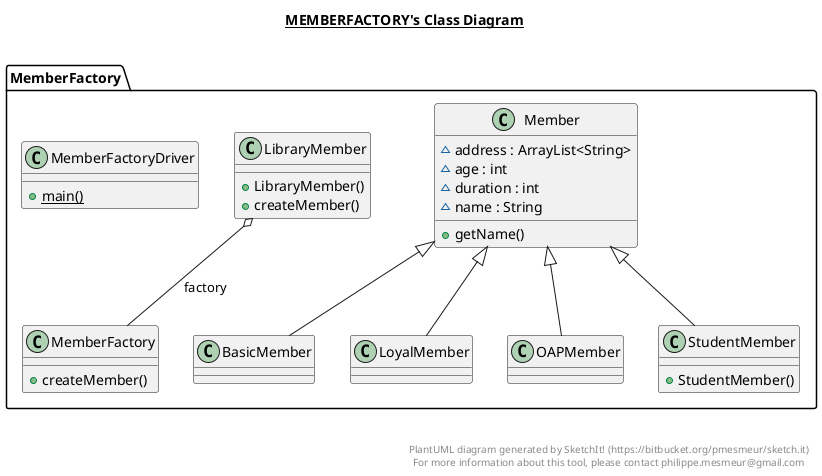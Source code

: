 @startuml

title __MEMBERFACTORY's Class Diagram__\n

  namespace MemberFactory {
    class MemberFactory.BasicMember {
    }
  }
  

  namespace MemberFactory {
    class MemberFactory.LibraryMember {
        + LibraryMember()
        + createMember()
    }
  }
  

  namespace MemberFactory {
    class MemberFactory.LoyalMember {
    }
  }
  

  namespace MemberFactory {
    class MemberFactory.Member {
        ~ address : ArrayList<String>
        ~ age : int
        ~ duration : int
        ~ name : String
        + getName()
    }
  }
  

  namespace MemberFactory {
    class MemberFactory.MemberFactory {
        + createMember()
    }
  }
  

  namespace MemberFactory {
    class MemberFactory.MemberFactoryDriver {
        {static} + main()
    }
  }
  

  namespace MemberFactory {
    class MemberFactory.OAPMember {
    }
  }
  

  namespace MemberFactory {
    class MemberFactory.StudentMember {
        + StudentMember()
    }
  }
  

  MemberFactory.BasicMember -up-|> MemberFactory.Member
  MemberFactory.LibraryMember o-- MemberFactory.MemberFactory : factory
  MemberFactory.LoyalMember -up-|> MemberFactory.Member
  MemberFactory.OAPMember -up-|> MemberFactory.Member
  MemberFactory.StudentMember -up-|> MemberFactory.Member


right footer


PlantUML diagram generated by SketchIt! (https://bitbucket.org/pmesmeur/sketch.it)
For more information about this tool, please contact philippe.mesmeur@gmail.com
endfooter

@enduml
